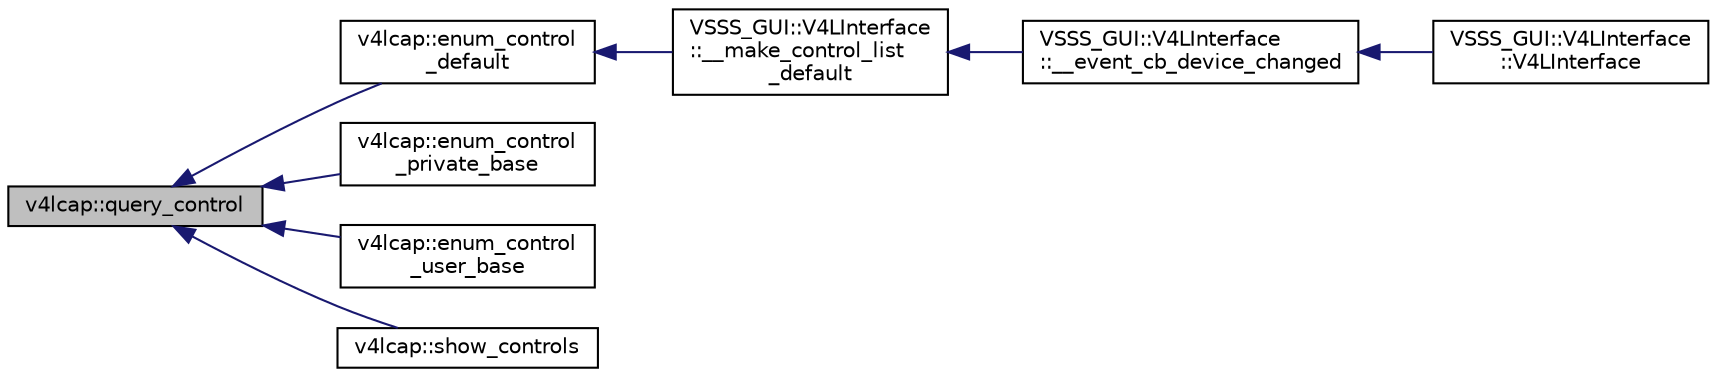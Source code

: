 digraph "v4lcap::query_control"
{
 // INTERACTIVE_SVG=YES
  edge [fontname="Helvetica",fontsize="10",labelfontname="Helvetica",labelfontsize="10"];
  node [fontname="Helvetica",fontsize="10",shape=record];
  rankdir="LR";
  Node327 [label="v4lcap::query_control",height=0.2,width=0.4,color="black", fillcolor="grey75", style="filled", fontcolor="black"];
  Node327 -> Node328 [dir="back",color="midnightblue",fontsize="10",style="solid",fontname="Helvetica"];
  Node328 [label="v4lcap::enum_control\l_default",height=0.2,width=0.4,color="black", fillcolor="white", style="filled",URL="$classv4lcap.html#a34897884f1bfc348eea63d49d09417f7"];
  Node328 -> Node329 [dir="back",color="midnightblue",fontsize="10",style="solid",fontname="Helvetica"];
  Node329 [label="VSSS_GUI::V4LInterface\l::__make_control_list\l_default",height=0.2,width=0.4,color="black", fillcolor="white", style="filled",URL="$class_v_s_s_s___g_u_i_1_1_v4_l_interface.html#af0b71067889b902882e4f181b0a04aed"];
  Node329 -> Node330 [dir="back",color="midnightblue",fontsize="10",style="solid",fontname="Helvetica"];
  Node330 [label="VSSS_GUI::V4LInterface\l::__event_cb_device_changed",height=0.2,width=0.4,color="black", fillcolor="white", style="filled",URL="$class_v_s_s_s___g_u_i_1_1_v4_l_interface.html#af38c88f726a7ff9fab089ab9ed20c03c",tooltip="Event triggered when a new device is selected in Device combobox. "];
  Node330 -> Node331 [dir="back",color="midnightblue",fontsize="10",style="solid",fontname="Helvetica"];
  Node331 [label="VSSS_GUI::V4LInterface\l::V4LInterface",height=0.2,width=0.4,color="black", fillcolor="white", style="filled",URL="$class_v_s_s_s___g_u_i_1_1_v4_l_interface.html#a8fafd828eacc6d5480649fa9fddc7ee4",tooltip="Constructor of a V4LInterface object. "];
  Node327 -> Node332 [dir="back",color="midnightblue",fontsize="10",style="solid",fontname="Helvetica"];
  Node332 [label="v4lcap::enum_control\l_private_base",height=0.2,width=0.4,color="black", fillcolor="white", style="filled",URL="$classv4lcap.html#a8d3a9ba9c833aca83f339ba1a9965bf0"];
  Node327 -> Node333 [dir="back",color="midnightblue",fontsize="10",style="solid",fontname="Helvetica"];
  Node333 [label="v4lcap::enum_control\l_user_base",height=0.2,width=0.4,color="black", fillcolor="white", style="filled",URL="$classv4lcap.html#a5ebdba4ccfce2572c143e6a291ef17ae"];
  Node327 -> Node334 [dir="back",color="midnightblue",fontsize="10",style="solid",fontname="Helvetica"];
  Node334 [label="v4lcap::show_controls",height=0.2,width=0.4,color="black", fillcolor="white", style="filled",URL="$classv4lcap.html#a240c44f236eac63c0e76c81473170ef9"];
}
